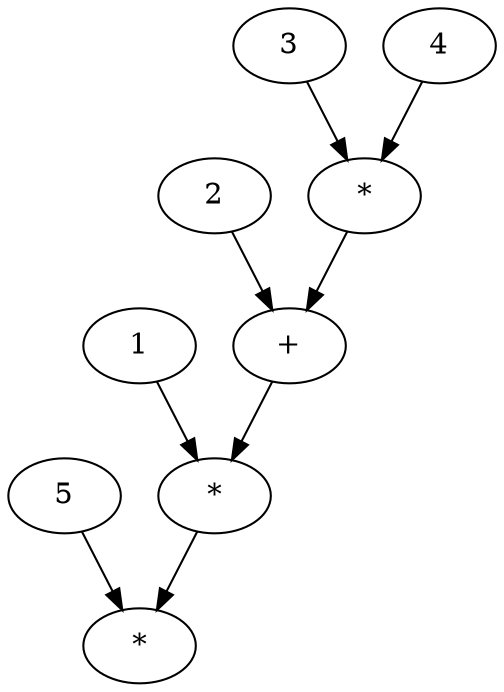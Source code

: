 // Expression Tree
digraph {
	<__main__.Node object at 0x0000015E48C92880> [label="*"]
	<__main__.Node object at 0x0000015E48C92880> -> <__main__.Node object at 0x0000015E48C92A00>
	<__main__.Node object at 0x0000015E48C92190> [label=1]
	<__main__.Node object at 0x0000015E48C92190> -> <__main__.Node object at 0x0000015E48C92880>
	<__main__.Node object at 0x0000015E48C92940> [label="+"]
	<__main__.Node object at 0x0000015E48C92940> -> <__main__.Node object at 0x0000015E48C92880>
	<__main__.Node object at 0x0000015E48C92310> [label=2]
	<__main__.Node object at 0x0000015E48C92310> -> <__main__.Node object at 0x0000015E48C92940>
	<__main__.Node object at 0x0000015E48C92850> [label="*"]
	<__main__.Node object at 0x0000015E48C92850> -> <__main__.Node object at 0x0000015E48C92940>
	<__main__.Node object at 0x0000015E48C92220> [label=3]
	<__main__.Node object at 0x0000015E48C92220> -> <__main__.Node object at 0x0000015E48C92850>
	<__main__.Node object at 0x0000015E48C92820> [label=4]
	<__main__.Node object at 0x0000015E48C92820> -> <__main__.Node object at 0x0000015E48C92850>
	<__main__.Node object at 0x0000015E48C92A60> [label=5]
	<__main__.Node object at 0x0000015E48C92A60> -> <__main__.Node object at 0x0000015E48C92A00>
	<__main__.Node object at 0x0000015E48C92A00> [label="*"]
}
